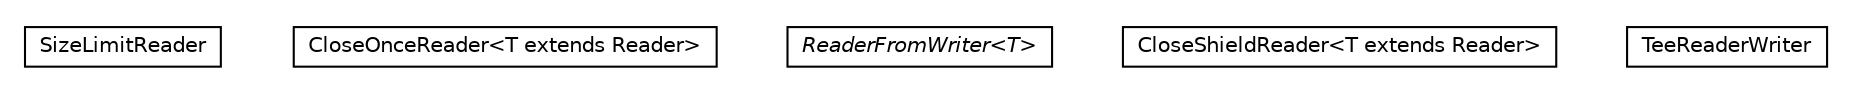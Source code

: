 #!/usr/local/bin/dot
#
# Class diagram 
# Generated by UMLGraph version 5.1 (http://www.umlgraph.org/)
#

digraph G {
	edge [fontname="Helvetica",fontsize=10,labelfontname="Helvetica",labelfontsize=10];
	node [fontname="Helvetica",fontsize=10,shape=plaintext];
	nodesep=0.25;
	ranksep=0.5;
	// com.gc.iotools.stream.reader.SizeLimitReader
	c85 [label=<<table title="com.gc.iotools.stream.reader.SizeLimitReader" border="0" cellborder="1" cellspacing="0" cellpadding="2" port="p" href="./SizeLimitReader.html">
		<tr><td><table border="0" cellspacing="0" cellpadding="1">
<tr><td align="center" balign="center"> SizeLimitReader </td></tr>
		</table></td></tr>
		</table>>, fontname="Helvetica", fontcolor="black", fontsize=10.0];
	// com.gc.iotools.stream.reader.CloseOnceReader<T extends java.io.Reader>
	c86 [label=<<table title="com.gc.iotools.stream.reader.CloseOnceReader" border="0" cellborder="1" cellspacing="0" cellpadding="2" port="p" href="./CloseOnceReader.html">
		<tr><td><table border="0" cellspacing="0" cellpadding="1">
<tr><td align="center" balign="center"> CloseOnceReader&lt;T extends Reader&gt; </td></tr>
		</table></td></tr>
		</table>>, fontname="Helvetica", fontcolor="black", fontsize=10.0];
	// com.gc.iotools.stream.reader.ReaderFromWriter<T>
	c87 [label=<<table title="com.gc.iotools.stream.reader.ReaderFromWriter" border="0" cellborder="1" cellspacing="0" cellpadding="2" port="p" href="./ReaderFromWriter.html">
		<tr><td><table border="0" cellspacing="0" cellpadding="1">
<tr><td align="center" balign="center"><font face="Helvetica-Oblique"> ReaderFromWriter&lt;T&gt; </font></td></tr>
		</table></td></tr>
		</table>>, fontname="Helvetica", fontcolor="black", fontsize=10.0];
	// com.gc.iotools.stream.reader.CloseShieldReader<T extends java.io.Reader>
	c88 [label=<<table title="com.gc.iotools.stream.reader.CloseShieldReader" border="0" cellborder="1" cellspacing="0" cellpadding="2" port="p" href="./CloseShieldReader.html">
		<tr><td><table border="0" cellspacing="0" cellpadding="1">
<tr><td align="center" balign="center"> CloseShieldReader&lt;T extends Reader&gt; </td></tr>
		</table></td></tr>
		</table>>, fontname="Helvetica", fontcolor="black", fontsize=10.0];
	// com.gc.iotools.stream.reader.TeeReaderWriter
	c89 [label=<<table title="com.gc.iotools.stream.reader.TeeReaderWriter" border="0" cellborder="1" cellspacing="0" cellpadding="2" port="p" href="./TeeReaderWriter.html">
		<tr><td><table border="0" cellspacing="0" cellpadding="1">
<tr><td align="center" balign="center"> TeeReaderWriter </td></tr>
		</table></td></tr>
		</table>>, fontname="Helvetica", fontcolor="black", fontsize=10.0];
}

